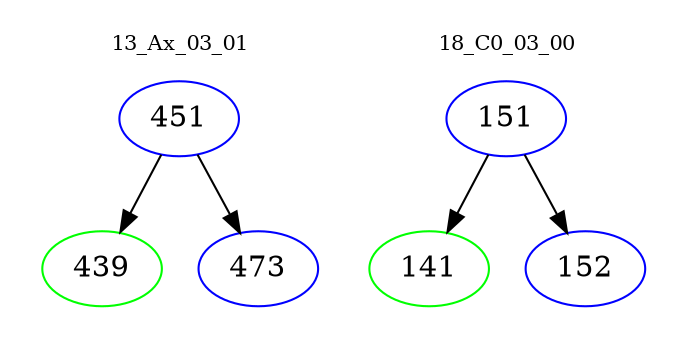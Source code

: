 digraph{
subgraph cluster_0 {
color = white
label = "13_Ax_03_01";
fontsize=10;
T0_451 [label="451", color="blue"]
T0_451 -> T0_439 [color="black"]
T0_439 [label="439", color="green"]
T0_451 -> T0_473 [color="black"]
T0_473 [label="473", color="blue"]
}
subgraph cluster_1 {
color = white
label = "18_C0_03_00";
fontsize=10;
T1_151 [label="151", color="blue"]
T1_151 -> T1_141 [color="black"]
T1_141 [label="141", color="green"]
T1_151 -> T1_152 [color="black"]
T1_152 [label="152", color="blue"]
}
}
